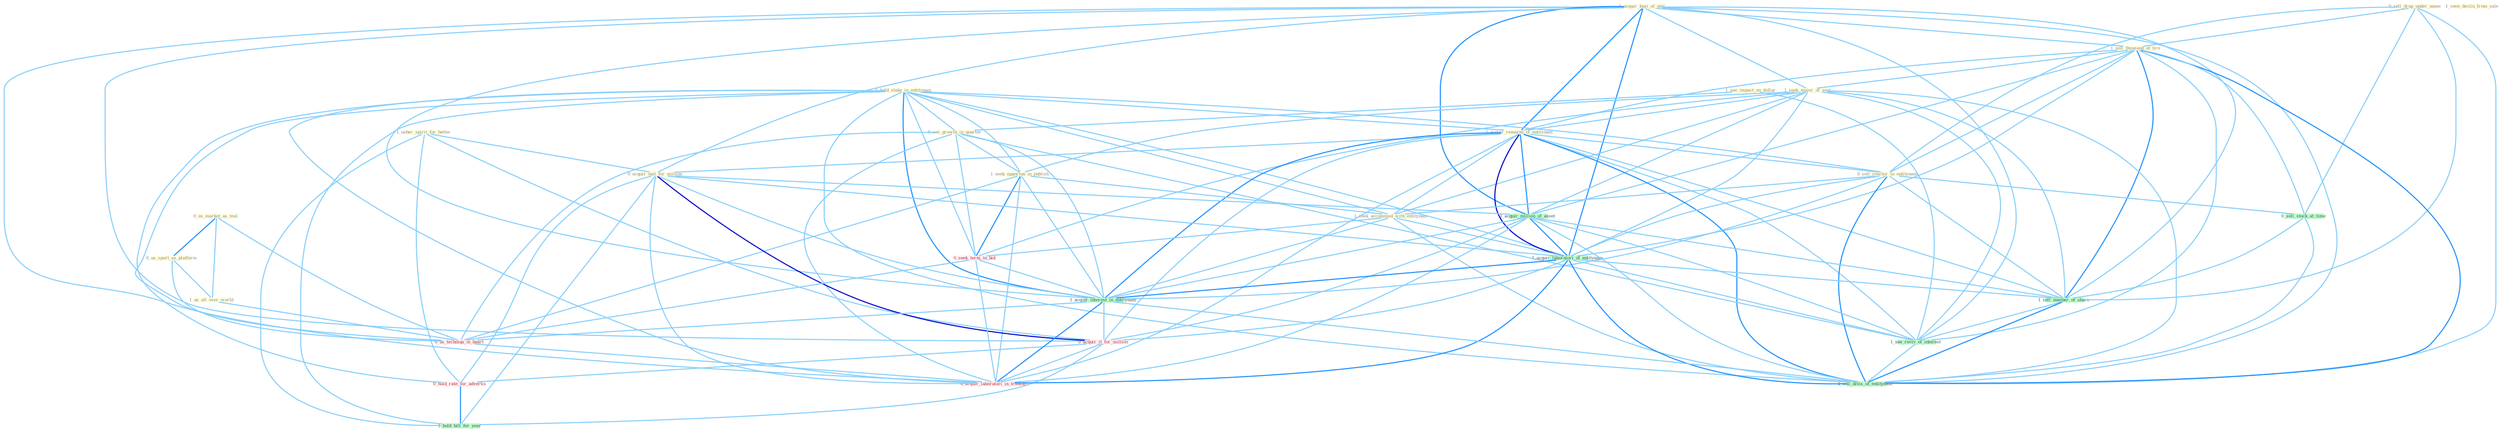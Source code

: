 Graph G{ 
    node
    [shape=polygon,style=filled,width=.5,height=.06,color="#BDFCC9",fixedsize=true,fontsize=4,
    fontcolor="#2f4f4f"];
    {node
    [color="#ffffe0", fontcolor="#8b7d6b"] "0_us_market_as_tool " "1_acquir_busi_of_unit " "1_seen_declin_from_sale " "1_see_impact_on_dollar " "0_sell_drug_under_name " "1_sell_thousand_of_tire " "0_us_sport_as_platform " "1_hold_stake_in_entitynam " "1_seek_major_of_seat " "1_acquir_remaind_of_entitynam " "0_see_growth_in_quarter " "1_seek_opportun_in_publish " "0_sell_reactor_to_entitynam " "1_seek_accommod_with_entitynam " "1_usher_spirit_for_better " "0_acquir_unit_for_million " "1_us_all_over_world "}
{node [color="#fff0f5", fontcolor="#b22222"] "0_seek_term_in_bid " "0_us_techniqu_in_heart " "0_acquir_it_for_million " "0_hold_rate_for_advertis " "0_acquir_laboratori_in_transact "}
edge [color="#B0E2FF"];

	"0_us_market_as_tool " -- "0_us_sport_as_platform " [w="2", color="#1e90ff" , len=0.8];
	"0_us_market_as_tool " -- "1_us_all_over_world " [w="1", color="#87cefa" ];
	"0_us_market_as_tool " -- "0_us_techniqu_in_heart " [w="1", color="#87cefa" ];
	"1_acquir_busi_of_unit " -- "1_sell_thousand_of_tire " [w="1", color="#87cefa" ];
	"1_acquir_busi_of_unit " -- "1_seek_major_of_seat " [w="1", color="#87cefa" ];
	"1_acquir_busi_of_unit " -- "1_acquir_remaind_of_entitynam " [w="2", color="#1e90ff" , len=0.8];
	"1_acquir_busi_of_unit " -- "0_acquir_unit_for_million " [w="1", color="#87cefa" ];
	"1_acquir_busi_of_unit " -- "1_acquir_million_of_asset " [w="2", color="#1e90ff" , len=0.8];
	"1_acquir_busi_of_unit " -- "1_acquir_laboratori_of_entitynam " [w="2", color="#1e90ff" , len=0.8];
	"1_acquir_busi_of_unit " -- "1_acquir_interest_in_entitynam " [w="1", color="#87cefa" ];
	"1_acquir_busi_of_unit " -- "0_acquir_it_for_million " [w="1", color="#87cefa" ];
	"1_acquir_busi_of_unit " -- "0_acquir_laboratori_in_transact " [w="1", color="#87cefa" ];
	"1_acquir_busi_of_unit " -- "1_sell_number_of_share " [w="1", color="#87cefa" ];
	"1_acquir_busi_of_unit " -- "1_see_reviv_of_interest " [w="1", color="#87cefa" ];
	"1_acquir_busi_of_unit " -- "1_sell_divis_of_entitynam " [w="1", color="#87cefa" ];
	"1_see_impact_on_dollar " -- "0_see_growth_in_quarter " [w="1", color="#87cefa" ];
	"1_see_impact_on_dollar " -- "1_see_reviv_of_interest " [w="1", color="#87cefa" ];
	"0_sell_drug_under_name " -- "1_sell_thousand_of_tire " [w="1", color="#87cefa" ];
	"0_sell_drug_under_name " -- "0_sell_reactor_to_entitynam " [w="1", color="#87cefa" ];
	"0_sell_drug_under_name " -- "0_sell_stock_at_time " [w="1", color="#87cefa" ];
	"0_sell_drug_under_name " -- "1_sell_number_of_share " [w="1", color="#87cefa" ];
	"0_sell_drug_under_name " -- "1_sell_divis_of_entitynam " [w="1", color="#87cefa" ];
	"1_sell_thousand_of_tire " -- "1_seek_major_of_seat " [w="1", color="#87cefa" ];
	"1_sell_thousand_of_tire " -- "1_acquir_remaind_of_entitynam " [w="1", color="#87cefa" ];
	"1_sell_thousand_of_tire " -- "0_sell_reactor_to_entitynam " [w="1", color="#87cefa" ];
	"1_sell_thousand_of_tire " -- "1_acquir_million_of_asset " [w="1", color="#87cefa" ];
	"1_sell_thousand_of_tire " -- "1_acquir_laboratori_of_entitynam " [w="1", color="#87cefa" ];
	"1_sell_thousand_of_tire " -- "0_sell_stock_at_time " [w="1", color="#87cefa" ];
	"1_sell_thousand_of_tire " -- "1_sell_number_of_share " [w="2", color="#1e90ff" , len=0.8];
	"1_sell_thousand_of_tire " -- "1_see_reviv_of_interest " [w="1", color="#87cefa" ];
	"1_sell_thousand_of_tire " -- "1_sell_divis_of_entitynam " [w="2", color="#1e90ff" , len=0.8];
	"0_us_sport_as_platform " -- "1_us_all_over_world " [w="1", color="#87cefa" ];
	"0_us_sport_as_platform " -- "0_us_techniqu_in_heart " [w="1", color="#87cefa" ];
	"1_hold_stake_in_entitynam " -- "1_acquir_remaind_of_entitynam " [w="1", color="#87cefa" ];
	"1_hold_stake_in_entitynam " -- "0_see_growth_in_quarter " [w="1", color="#87cefa" ];
	"1_hold_stake_in_entitynam " -- "1_seek_opportun_in_publish " [w="1", color="#87cefa" ];
	"1_hold_stake_in_entitynam " -- "0_sell_reactor_to_entitynam " [w="1", color="#87cefa" ];
	"1_hold_stake_in_entitynam " -- "1_seek_accommod_with_entitynam " [w="1", color="#87cefa" ];
	"1_hold_stake_in_entitynam " -- "1_acquir_laboratori_of_entitynam " [w="1", color="#87cefa" ];
	"1_hold_stake_in_entitynam " -- "0_seek_term_in_bid " [w="1", color="#87cefa" ];
	"1_hold_stake_in_entitynam " -- "1_acquir_interest_in_entitynam " [w="2", color="#1e90ff" , len=0.8];
	"1_hold_stake_in_entitynam " -- "0_us_techniqu_in_heart " [w="1", color="#87cefa" ];
	"1_hold_stake_in_entitynam " -- "0_hold_rate_for_advertis " [w="1", color="#87cefa" ];
	"1_hold_stake_in_entitynam " -- "0_acquir_laboratori_in_transact " [w="1", color="#87cefa" ];
	"1_hold_stake_in_entitynam " -- "1_hold_bill_for_year " [w="1", color="#87cefa" ];
	"1_hold_stake_in_entitynam " -- "1_sell_divis_of_entitynam " [w="1", color="#87cefa" ];
	"1_seek_major_of_seat " -- "1_acquir_remaind_of_entitynam " [w="1", color="#87cefa" ];
	"1_seek_major_of_seat " -- "1_seek_opportun_in_publish " [w="1", color="#87cefa" ];
	"1_seek_major_of_seat " -- "1_seek_accommod_with_entitynam " [w="1", color="#87cefa" ];
	"1_seek_major_of_seat " -- "1_acquir_million_of_asset " [w="1", color="#87cefa" ];
	"1_seek_major_of_seat " -- "1_acquir_laboratori_of_entitynam " [w="1", color="#87cefa" ];
	"1_seek_major_of_seat " -- "0_seek_term_in_bid " [w="1", color="#87cefa" ];
	"1_seek_major_of_seat " -- "1_sell_number_of_share " [w="1", color="#87cefa" ];
	"1_seek_major_of_seat " -- "1_see_reviv_of_interest " [w="1", color="#87cefa" ];
	"1_seek_major_of_seat " -- "1_sell_divis_of_entitynam " [w="1", color="#87cefa" ];
	"1_acquir_remaind_of_entitynam " -- "0_sell_reactor_to_entitynam " [w="1", color="#87cefa" ];
	"1_acquir_remaind_of_entitynam " -- "1_seek_accommod_with_entitynam " [w="1", color="#87cefa" ];
	"1_acquir_remaind_of_entitynam " -- "0_acquir_unit_for_million " [w="1", color="#87cefa" ];
	"1_acquir_remaind_of_entitynam " -- "1_acquir_million_of_asset " [w="2", color="#1e90ff" , len=0.8];
	"1_acquir_remaind_of_entitynam " -- "1_acquir_laboratori_of_entitynam " [w="3", color="#0000cd" , len=0.6];
	"1_acquir_remaind_of_entitynam " -- "1_acquir_interest_in_entitynam " [w="2", color="#1e90ff" , len=0.8];
	"1_acquir_remaind_of_entitynam " -- "0_acquir_it_for_million " [w="1", color="#87cefa" ];
	"1_acquir_remaind_of_entitynam " -- "0_acquir_laboratori_in_transact " [w="1", color="#87cefa" ];
	"1_acquir_remaind_of_entitynam " -- "1_sell_number_of_share " [w="1", color="#87cefa" ];
	"1_acquir_remaind_of_entitynam " -- "1_see_reviv_of_interest " [w="1", color="#87cefa" ];
	"1_acquir_remaind_of_entitynam " -- "1_sell_divis_of_entitynam " [w="2", color="#1e90ff" , len=0.8];
	"0_see_growth_in_quarter " -- "1_seek_opportun_in_publish " [w="1", color="#87cefa" ];
	"0_see_growth_in_quarter " -- "0_seek_term_in_bid " [w="1", color="#87cefa" ];
	"0_see_growth_in_quarter " -- "1_acquir_interest_in_entitynam " [w="1", color="#87cefa" ];
	"0_see_growth_in_quarter " -- "0_us_techniqu_in_heart " [w="1", color="#87cefa" ];
	"0_see_growth_in_quarter " -- "0_acquir_laboratori_in_transact " [w="1", color="#87cefa" ];
	"0_see_growth_in_quarter " -- "1_see_reviv_of_interest " [w="1", color="#87cefa" ];
	"1_seek_opportun_in_publish " -- "1_seek_accommod_with_entitynam " [w="1", color="#87cefa" ];
	"1_seek_opportun_in_publish " -- "0_seek_term_in_bid " [w="2", color="#1e90ff" , len=0.8];
	"1_seek_opportun_in_publish " -- "1_acquir_interest_in_entitynam " [w="1", color="#87cefa" ];
	"1_seek_opportun_in_publish " -- "0_us_techniqu_in_heart " [w="1", color="#87cefa" ];
	"1_seek_opportun_in_publish " -- "0_acquir_laboratori_in_transact " [w="1", color="#87cefa" ];
	"0_sell_reactor_to_entitynam " -- "1_seek_accommod_with_entitynam " [w="1", color="#87cefa" ];
	"0_sell_reactor_to_entitynam " -- "1_acquir_laboratori_of_entitynam " [w="1", color="#87cefa" ];
	"0_sell_reactor_to_entitynam " -- "1_acquir_interest_in_entitynam " [w="1", color="#87cefa" ];
	"0_sell_reactor_to_entitynam " -- "0_sell_stock_at_time " [w="1", color="#87cefa" ];
	"0_sell_reactor_to_entitynam " -- "1_sell_number_of_share " [w="1", color="#87cefa" ];
	"0_sell_reactor_to_entitynam " -- "1_sell_divis_of_entitynam " [w="2", color="#1e90ff" , len=0.8];
	"1_seek_accommod_with_entitynam " -- "1_acquir_laboratori_of_entitynam " [w="1", color="#87cefa" ];
	"1_seek_accommod_with_entitynam " -- "0_seek_term_in_bid " [w="1", color="#87cefa" ];
	"1_seek_accommod_with_entitynam " -- "1_acquir_interest_in_entitynam " [w="1", color="#87cefa" ];
	"1_seek_accommod_with_entitynam " -- "1_sell_divis_of_entitynam " [w="1", color="#87cefa" ];
	"1_usher_spirit_for_better " -- "0_acquir_unit_for_million " [w="1", color="#87cefa" ];
	"1_usher_spirit_for_better " -- "0_acquir_it_for_million " [w="1", color="#87cefa" ];
	"1_usher_spirit_for_better " -- "0_hold_rate_for_advertis " [w="1", color="#87cefa" ];
	"1_usher_spirit_for_better " -- "1_hold_bill_for_year " [w="1", color="#87cefa" ];
	"0_acquir_unit_for_million " -- "1_acquir_million_of_asset " [w="1", color="#87cefa" ];
	"0_acquir_unit_for_million " -- "1_acquir_laboratori_of_entitynam " [w="1", color="#87cefa" ];
	"0_acquir_unit_for_million " -- "1_acquir_interest_in_entitynam " [w="1", color="#87cefa" ];
	"0_acquir_unit_for_million " -- "0_acquir_it_for_million " [w="3", color="#0000cd" , len=0.6];
	"0_acquir_unit_for_million " -- "0_hold_rate_for_advertis " [w="1", color="#87cefa" ];
	"0_acquir_unit_for_million " -- "0_acquir_laboratori_in_transact " [w="1", color="#87cefa" ];
	"0_acquir_unit_for_million " -- "1_hold_bill_for_year " [w="1", color="#87cefa" ];
	"1_us_all_over_world " -- "0_us_techniqu_in_heart " [w="1", color="#87cefa" ];
	"1_acquir_million_of_asset " -- "1_acquir_laboratori_of_entitynam " [w="2", color="#1e90ff" , len=0.8];
	"1_acquir_million_of_asset " -- "1_acquir_interest_in_entitynam " [w="1", color="#87cefa" ];
	"1_acquir_million_of_asset " -- "0_acquir_it_for_million " [w="1", color="#87cefa" ];
	"1_acquir_million_of_asset " -- "0_acquir_laboratori_in_transact " [w="1", color="#87cefa" ];
	"1_acquir_million_of_asset " -- "1_sell_number_of_share " [w="1", color="#87cefa" ];
	"1_acquir_million_of_asset " -- "1_see_reviv_of_interest " [w="1", color="#87cefa" ];
	"1_acquir_million_of_asset " -- "1_sell_divis_of_entitynam " [w="1", color="#87cefa" ];
	"1_acquir_laboratori_of_entitynam " -- "1_acquir_interest_in_entitynam " [w="2", color="#1e90ff" , len=0.8];
	"1_acquir_laboratori_of_entitynam " -- "0_acquir_it_for_million " [w="1", color="#87cefa" ];
	"1_acquir_laboratori_of_entitynam " -- "0_acquir_laboratori_in_transact " [w="2", color="#1e90ff" , len=0.8];
	"1_acquir_laboratori_of_entitynam " -- "1_sell_number_of_share " [w="1", color="#87cefa" ];
	"1_acquir_laboratori_of_entitynam " -- "1_see_reviv_of_interest " [w="1", color="#87cefa" ];
	"1_acquir_laboratori_of_entitynam " -- "1_sell_divis_of_entitynam " [w="2", color="#1e90ff" , len=0.8];
	"0_seek_term_in_bid " -- "1_acquir_interest_in_entitynam " [w="1", color="#87cefa" ];
	"0_seek_term_in_bid " -- "0_us_techniqu_in_heart " [w="1", color="#87cefa" ];
	"0_seek_term_in_bid " -- "0_acquir_laboratori_in_transact " [w="1", color="#87cefa" ];
	"1_acquir_interest_in_entitynam " -- "0_us_techniqu_in_heart " [w="1", color="#87cefa" ];
	"1_acquir_interest_in_entitynam " -- "0_acquir_it_for_million " [w="1", color="#87cefa" ];
	"1_acquir_interest_in_entitynam " -- "0_acquir_laboratori_in_transact " [w="2", color="#1e90ff" , len=0.8];
	"1_acquir_interest_in_entitynam " -- "1_sell_divis_of_entitynam " [w="1", color="#87cefa" ];
	"0_us_techniqu_in_heart " -- "0_acquir_laboratori_in_transact " [w="1", color="#87cefa" ];
	"0_acquir_it_for_million " -- "0_hold_rate_for_advertis " [w="1", color="#87cefa" ];
	"0_acquir_it_for_million " -- "0_acquir_laboratori_in_transact " [w="1", color="#87cefa" ];
	"0_acquir_it_for_million " -- "1_hold_bill_for_year " [w="1", color="#87cefa" ];
	"0_hold_rate_for_advertis " -- "1_hold_bill_for_year " [w="2", color="#1e90ff" , len=0.8];
	"0_sell_stock_at_time " -- "1_sell_number_of_share " [w="1", color="#87cefa" ];
	"0_sell_stock_at_time " -- "1_sell_divis_of_entitynam " [w="1", color="#87cefa" ];
	"1_sell_number_of_share " -- "1_see_reviv_of_interest " [w="1", color="#87cefa" ];
	"1_sell_number_of_share " -- "1_sell_divis_of_entitynam " [w="2", color="#1e90ff" , len=0.8];
	"1_see_reviv_of_interest " -- "1_sell_divis_of_entitynam " [w="1", color="#87cefa" ];
}